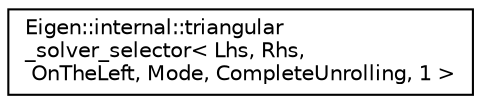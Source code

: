 digraph "Graphical Class Hierarchy"
{
  edge [fontname="Helvetica",fontsize="10",labelfontname="Helvetica",labelfontsize="10"];
  node [fontname="Helvetica",fontsize="10",shape=record];
  rankdir="LR";
  Node1 [label="Eigen::internal::triangular\l_solver_selector\< Lhs, Rhs,\l OnTheLeft, Mode, CompleteUnrolling, 1 \>",height=0.2,width=0.4,color="black", fillcolor="white", style="filled",URL="$struct_eigen_1_1internal_1_1triangular__solver__selector_3_01_lhs_00_01_rhs_00_01_on_the_left_00d738951dca8e27ae91ede40ea882f73c.html"];
}

